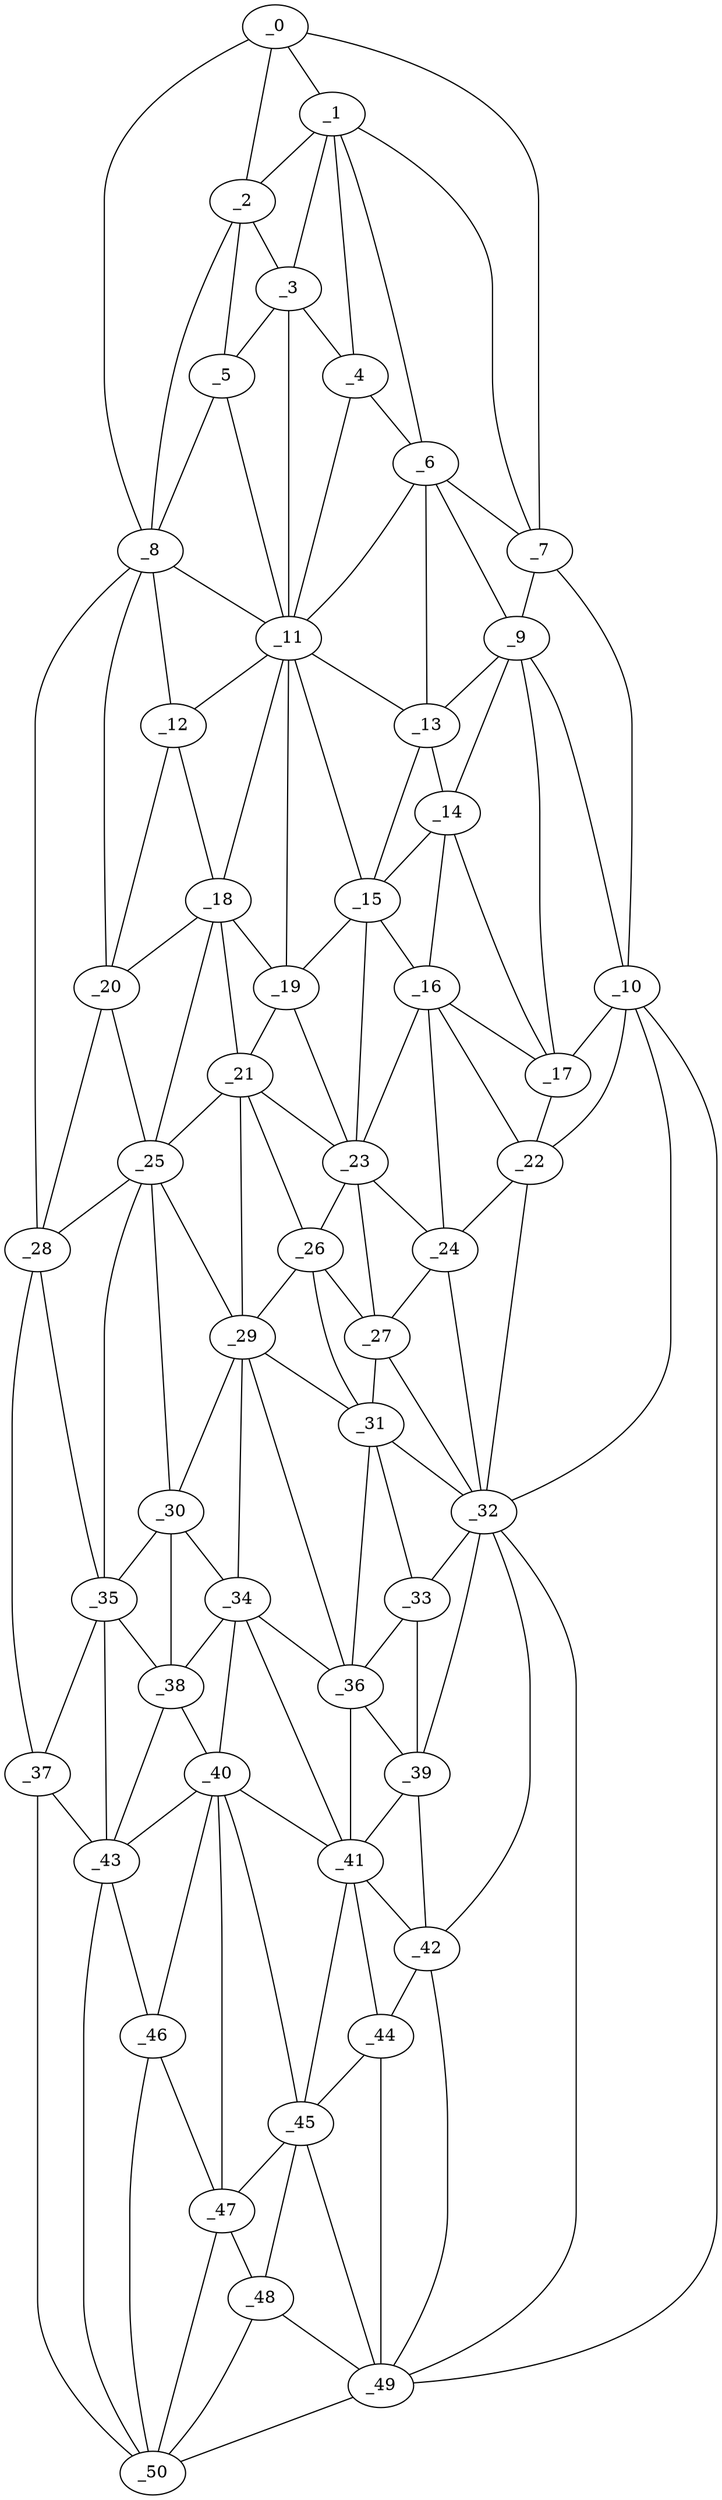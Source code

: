 graph "obj87__315.gxl" {
	_0	 [x=4,
		y=44];
	_1	 [x=16,
		y=48];
	_0 -- _1	 [valence=2];
	_2	 [x=27,
		y=37];
	_0 -- _2	 [valence=1];
	_7	 [x=36,
		y=101];
	_0 -- _7	 [valence=1];
	_8	 [x=45,
		y=31];
	_0 -- _8	 [valence=1];
	_1 -- _2	 [valence=2];
	_3	 [x=30,
		y=47];
	_1 -- _3	 [valence=2];
	_4	 [x=32,
		y=56];
	_1 -- _4	 [valence=2];
	_6	 [x=35,
		y=67];
	_1 -- _6	 [valence=2];
	_1 -- _7	 [valence=2];
	_2 -- _3	 [valence=2];
	_5	 [x=33,
		y=37];
	_2 -- _5	 [valence=2];
	_2 -- _8	 [valence=2];
	_3 -- _4	 [valence=2];
	_3 -- _5	 [valence=1];
	_11	 [x=47,
		y=59];
	_3 -- _11	 [valence=2];
	_4 -- _6	 [valence=2];
	_4 -- _11	 [valence=2];
	_5 -- _8	 [valence=1];
	_5 -- _11	 [valence=2];
	_6 -- _7	 [valence=2];
	_9	 [x=45,
		y=96];
	_6 -- _9	 [valence=2];
	_6 -- _11	 [valence=2];
	_13	 [x=52,
		y=81];
	_6 -- _13	 [valence=2];
	_7 -- _9	 [valence=2];
	_10	 [x=45,
		y=102];
	_7 -- _10	 [valence=1];
	_8 -- _11	 [valence=1];
	_12	 [x=51,
		y=32];
	_8 -- _12	 [valence=2];
	_20	 [x=61,
		y=32];
	_8 -- _20	 [valence=1];
	_28	 [x=82,
		y=32];
	_8 -- _28	 [valence=1];
	_9 -- _10	 [valence=2];
	_9 -- _13	 [valence=2];
	_14	 [x=52,
		y=86];
	_9 -- _14	 [valence=2];
	_17	 [x=59,
		y=94];
	_9 -- _17	 [valence=2];
	_10 -- _17	 [valence=1];
	_22	 [x=68,
		y=94];
	_10 -- _22	 [valence=1];
	_32	 [x=87,
		y=92];
	_10 -- _32	 [valence=1];
	_49	 [x=122,
		y=87];
	_10 -- _49	 [valence=1];
	_11 -- _12	 [valence=2];
	_11 -- _13	 [valence=2];
	_15	 [x=57,
		y=78];
	_11 -- _15	 [valence=1];
	_18	 [x=60,
		y=59];
	_11 -- _18	 [valence=2];
	_19	 [x=60,
		y=73];
	_11 -- _19	 [valence=2];
	_12 -- _18	 [valence=2];
	_12 -- _20	 [valence=2];
	_13 -- _14	 [valence=1];
	_13 -- _15	 [valence=2];
	_14 -- _15	 [valence=1];
	_16	 [x=58,
		y=89];
	_14 -- _16	 [valence=2];
	_14 -- _17	 [valence=1];
	_15 -- _16	 [valence=2];
	_15 -- _19	 [valence=2];
	_23	 [x=69,
		y=78];
	_15 -- _23	 [valence=2];
	_16 -- _17	 [valence=1];
	_16 -- _22	 [valence=1];
	_16 -- _23	 [valence=1];
	_24	 [x=70,
		y=89];
	_16 -- _24	 [valence=1];
	_17 -- _22	 [valence=2];
	_18 -- _19	 [valence=2];
	_18 -- _20	 [valence=2];
	_21	 [x=66,
		y=73];
	_18 -- _21	 [valence=2];
	_25	 [x=74,
		y=58];
	_18 -- _25	 [valence=2];
	_19 -- _21	 [valence=2];
	_19 -- _23	 [valence=1];
	_20 -- _25	 [valence=2];
	_20 -- _28	 [valence=2];
	_21 -- _23	 [valence=2];
	_21 -- _25	 [valence=2];
	_26	 [x=75,
		y=80];
	_21 -- _26	 [valence=2];
	_29	 [x=85,
		y=74];
	_21 -- _29	 [valence=2];
	_22 -- _24	 [valence=1];
	_22 -- _32	 [valence=2];
	_23 -- _24	 [valence=2];
	_23 -- _26	 [valence=2];
	_27	 [x=75,
		y=85];
	_23 -- _27	 [valence=1];
	_24 -- _27	 [valence=1];
	_24 -- _32	 [valence=2];
	_25 -- _28	 [valence=2];
	_25 -- _29	 [valence=1];
	_30	 [x=86,
		y=56];
	_25 -- _30	 [valence=2];
	_35	 [x=91,
		y=45];
	_25 -- _35	 [valence=2];
	_26 -- _27	 [valence=1];
	_26 -- _29	 [valence=2];
	_31	 [x=86,
		y=85];
	_26 -- _31	 [valence=2];
	_27 -- _31	 [valence=2];
	_27 -- _32	 [valence=2];
	_28 -- _35	 [valence=1];
	_37	 [x=96,
		y=33];
	_28 -- _37	 [valence=1];
	_29 -- _30	 [valence=2];
	_29 -- _31	 [valence=1];
	_34	 [x=90,
		y=73];
	_29 -- _34	 [valence=1];
	_36	 [x=94,
		y=81];
	_29 -- _36	 [valence=2];
	_30 -- _34	 [valence=2];
	_30 -- _35	 [valence=1];
	_38	 [x=97,
		y=54];
	_30 -- _38	 [valence=2];
	_31 -- _32	 [valence=1];
	_33	 [x=88,
		y=89];
	_31 -- _33	 [valence=2];
	_31 -- _36	 [valence=2];
	_32 -- _33	 [valence=2];
	_39	 [x=100,
		y=86];
	_32 -- _39	 [valence=1];
	_42	 [x=109,
		y=86];
	_32 -- _42	 [valence=2];
	_32 -- _49	 [valence=2];
	_33 -- _36	 [valence=2];
	_33 -- _39	 [valence=2];
	_34 -- _36	 [valence=2];
	_34 -- _38	 [valence=1];
	_40	 [x=107,
		y=55];
	_34 -- _40	 [valence=2];
	_41	 [x=109,
		y=78];
	_34 -- _41	 [valence=2];
	_35 -- _37	 [valence=1];
	_35 -- _38	 [valence=1];
	_43	 [x=113,
		y=42];
	_35 -- _43	 [valence=2];
	_36 -- _39	 [valence=2];
	_36 -- _41	 [valence=2];
	_37 -- _43	 [valence=2];
	_50	 [x=124,
		y=41];
	_37 -- _50	 [valence=1];
	_38 -- _40	 [valence=1];
	_38 -- _43	 [valence=2];
	_39 -- _41	 [valence=2];
	_39 -- _42	 [valence=2];
	_40 -- _41	 [valence=1];
	_40 -- _43	 [valence=2];
	_45	 [x=115,
		y=74];
	_40 -- _45	 [valence=2];
	_46	 [x=121,
		y=52];
	_40 -- _46	 [valence=2];
	_47	 [x=121,
		y=63];
	_40 -- _47	 [valence=1];
	_41 -- _42	 [valence=2];
	_44	 [x=114,
		y=82];
	_41 -- _44	 [valence=2];
	_41 -- _45	 [valence=2];
	_42 -- _44	 [valence=2];
	_42 -- _49	 [valence=1];
	_43 -- _46	 [valence=1];
	_43 -- _50	 [valence=1];
	_44 -- _45	 [valence=2];
	_44 -- _49	 [valence=2];
	_45 -- _47	 [valence=2];
	_48	 [x=121,
		y=69];
	_45 -- _48	 [valence=2];
	_45 -- _49	 [valence=2];
	_46 -- _47	 [valence=1];
	_46 -- _50	 [valence=2];
	_47 -- _48	 [valence=1];
	_47 -- _50	 [valence=2];
	_48 -- _49	 [valence=1];
	_48 -- _50	 [valence=2];
	_49 -- _50	 [valence=1];
}
